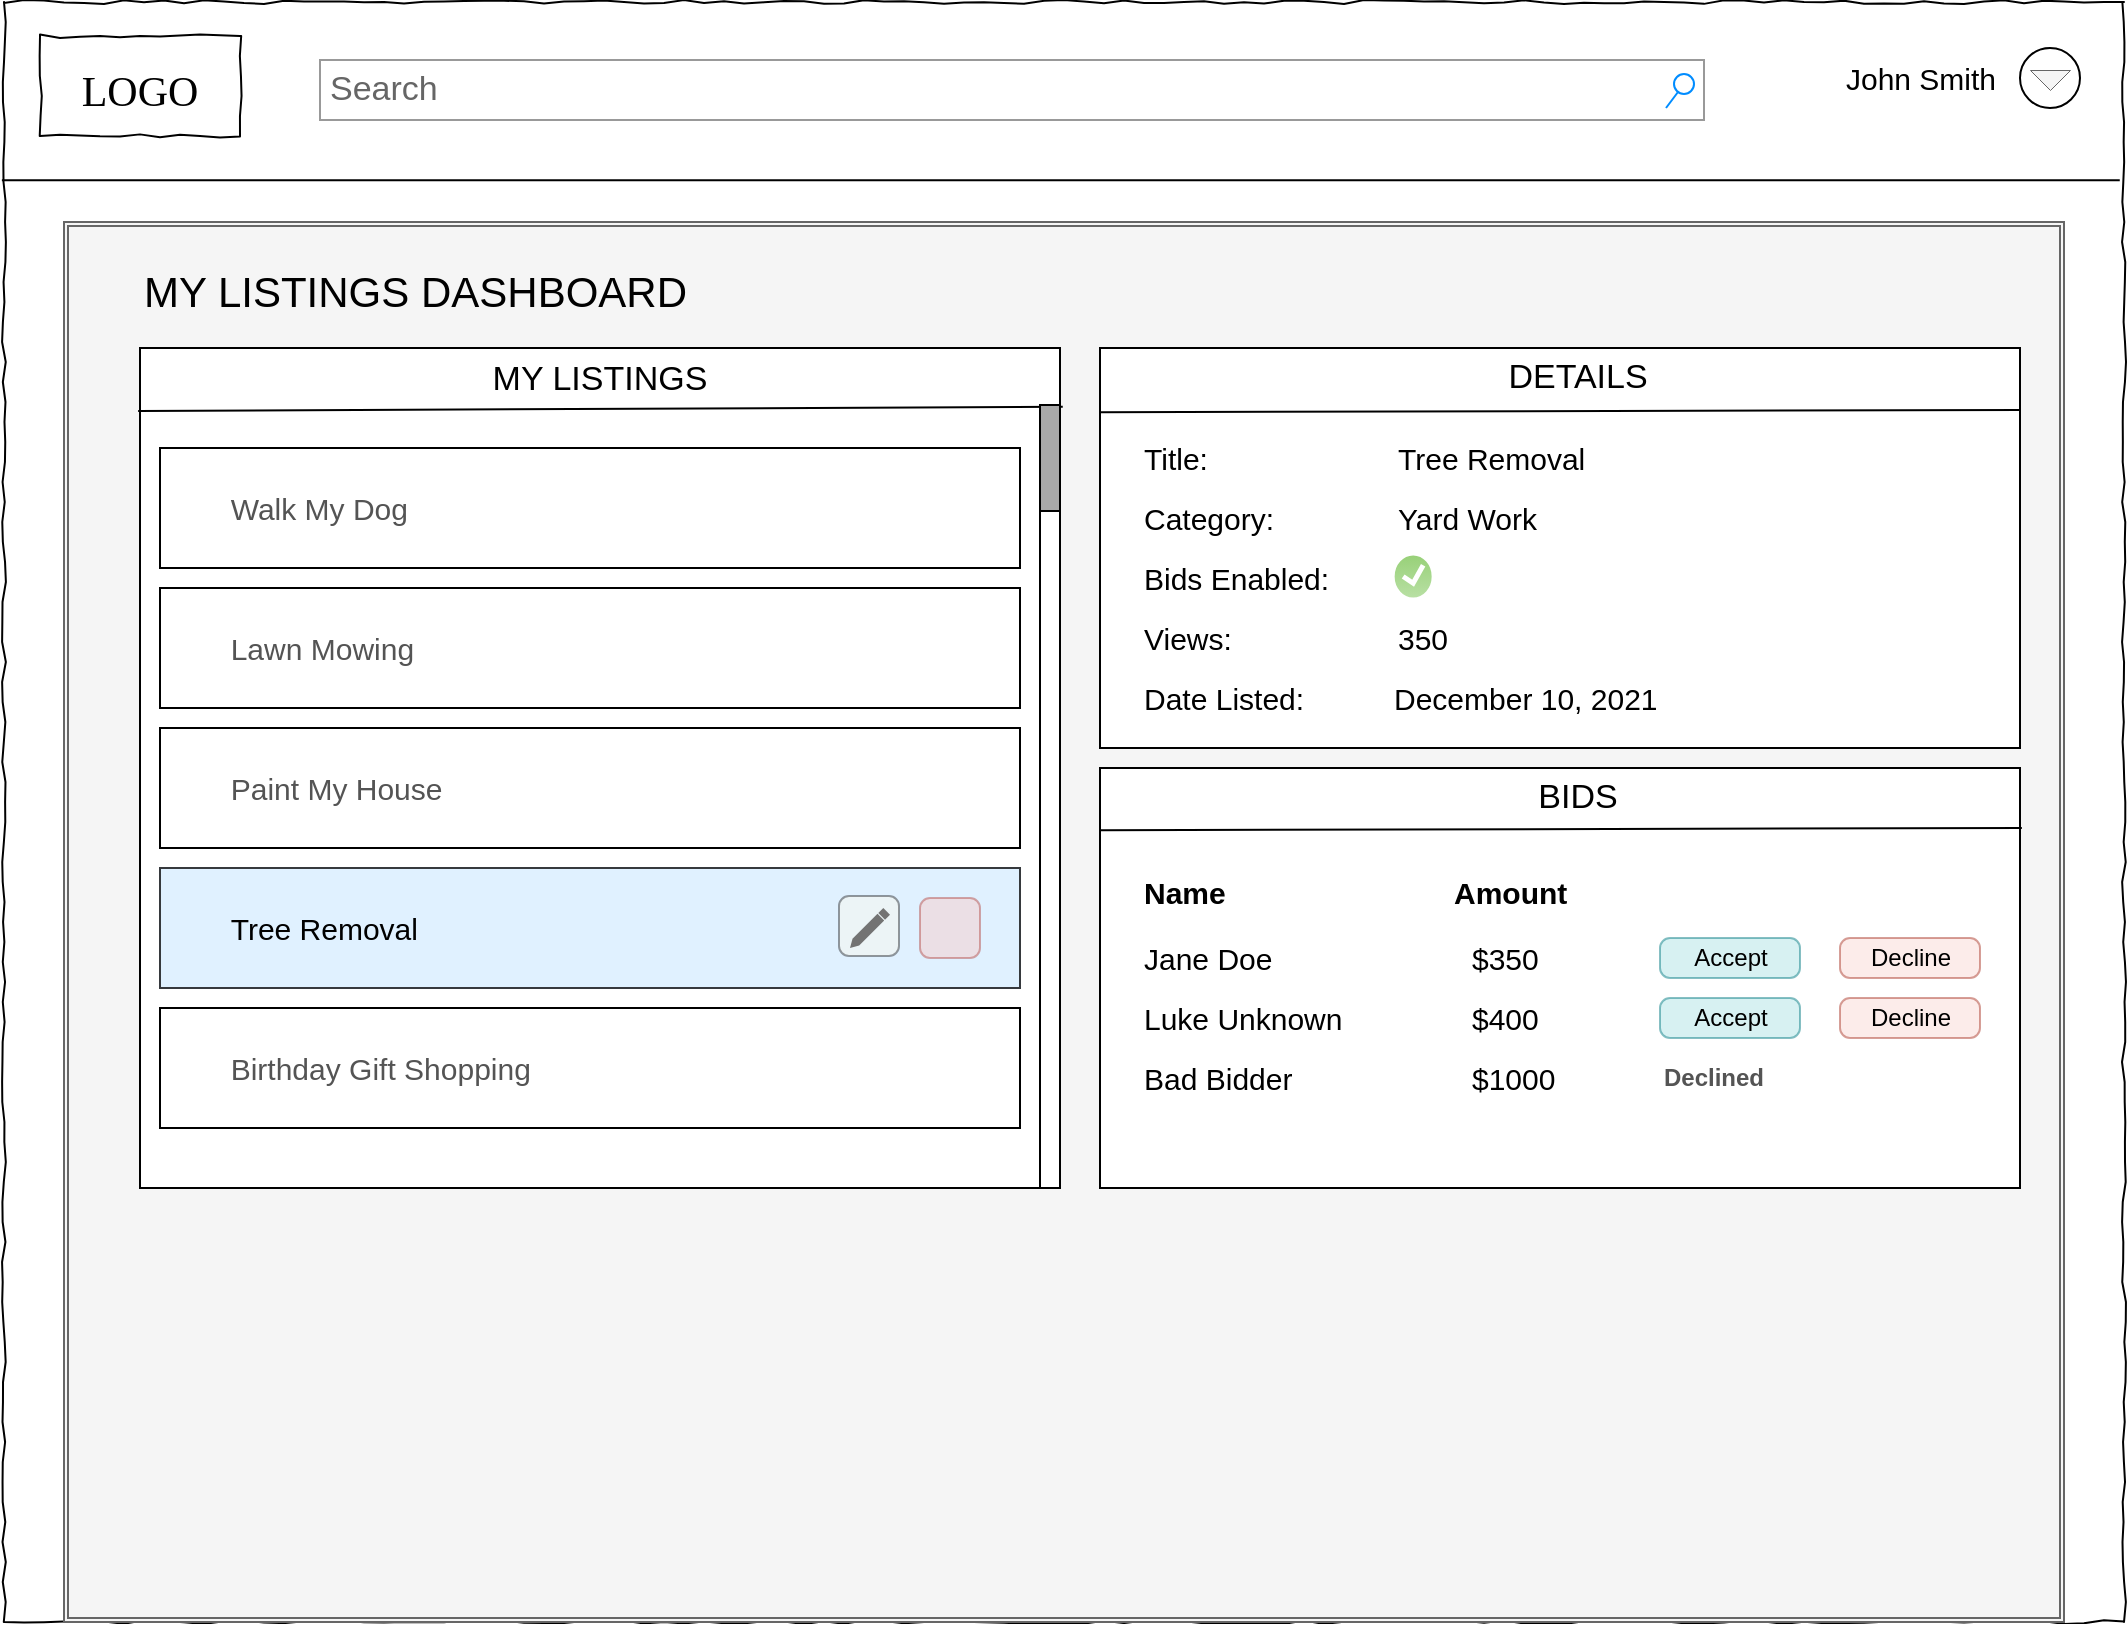 <mxfile version="16.4.7" type="google"><diagram name="Page-1" id="03018318-947c-dd8e-b7a3-06fadd420f32"><mxGraphModel dx="830" dy="535" grid="1" gridSize="10" guides="1" tooltips="1" connect="1" arrows="1" fold="1" page="1" pageScale="1" pageWidth="1100" pageHeight="850" background="none" math="0" shadow="0"><root><mxCell id="0"/><mxCell id="1" parent="0"/><mxCell id="6yxzjtZSRhUoYnEGuESw-33" value="" style="whiteSpace=wrap;html=1;rounded=0;shadow=0;labelBackgroundColor=none;strokeColor=#000000;strokeWidth=1;fillColor=none;fontFamily=Verdana;fontSize=12;fontColor=#000000;align=center;comic=1;" parent="1" vertex="1"><mxGeometry x="22" y="17" width="1060" height="810" as="geometry"/></mxCell><mxCell id="677b7b8949515195-2" value="&lt;font style=&quot;font-size: 21px&quot;&gt;LOGO&lt;/font&gt;" style="whiteSpace=wrap;html=1;rounded=0;shadow=0;labelBackgroundColor=none;strokeWidth=1;fontFamily=Verdana;fontSize=28;align=center;comic=1;" parent="1" vertex="1"><mxGeometry x="40" y="34" width="100" height="50" as="geometry"/></mxCell><mxCell id="sVCiPUNQB4Ot60Vt3cN0-4" value="" style="shape=ext;double=1;rounded=0;whiteSpace=wrap;html=1;fontSize=17;strokeColor=#666666;fillColor=#f5f5f5;fontColor=#333333;" parent="1" vertex="1"><mxGeometry x="52" y="127" width="1000" height="700" as="geometry"/></mxCell><mxCell id="sVCiPUNQB4Ot60Vt3cN0-1" value="&lt;span style=&quot;font-weight: normal ; font-size: 15px&quot;&gt;&lt;font style=&quot;font-size: 15px&quot;&gt;John Smith&lt;/font&gt;&lt;/span&gt;" style="text;strokeColor=none;fillColor=none;html=1;fontSize=15;fontStyle=1;verticalAlign=middle;align=center;" parent="1" vertex="1"><mxGeometry x="930" y="35" width="100" height="40" as="geometry"/></mxCell><mxCell id="6yxzjtZSRhUoYnEGuESw-63" value="MY LISTINGS DASHBOARD" style="fillColor=none;strokeColor=none;align=left;fontSize=21;opacity=50;" parent="1" vertex="1"><mxGeometry x="90" y="140" width="420" height="40" as="geometry"/></mxCell><mxCell id="FtXnI2baIUiHF3GOPH4V-1" value="" style="ellipse;whiteSpace=wrap;html=1;aspect=fixed;" parent="1" vertex="1"><mxGeometry x="1030" y="40" width="30" height="30" as="geometry"/></mxCell><mxCell id="FtXnI2baIUiHF3GOPH4V-6" value="" style="triangle;whiteSpace=wrap;html=1;rotation=90;strokeWidth=0.5;fillColor=#f5f5f5;strokeColor=#666666;fontColor=#333333;" parent="1" vertex="1"><mxGeometry x="1040" y="46" width="10" height="20" as="geometry"/></mxCell><mxCell id="A-jV38dvTQ4OA2lhqN07-21" value="" style="rounded=0;whiteSpace=wrap;html=1;fontSize=17;" parent="1" vertex="1"><mxGeometry x="90" y="190" width="460" height="420" as="geometry"/></mxCell><mxCell id="A-jV38dvTQ4OA2lhqN07-10" value="MY LISTINGS" style="text;html=1;strokeColor=none;fillColor=none;align=center;verticalAlign=middle;whiteSpace=wrap;rounded=0;fontSize=17;fontFamily=Helvetica;" parent="1" vertex="1"><mxGeometry x="250" y="191" width="140" height="30" as="geometry"/></mxCell><mxCell id="A-jV38dvTQ4OA2lhqN07-9" value="" style="endArrow=none;html=1;rounded=0;entryX=-0.002;entryY=0.075;entryDx=0;entryDy=0;exitX=1.003;exitY=0.07;exitDx=0;exitDy=0;entryPerimeter=0;exitPerimeter=0;" parent="1" source="A-jV38dvTQ4OA2lhqN07-21" target="A-jV38dvTQ4OA2lhqN07-21" edge="1"><mxGeometry width="50" height="50" relative="1" as="geometry"><mxPoint x="545.78" y="223.16" as="sourcePoint"/><mxPoint x="94.98" y="224.2" as="targetPoint"/></mxGeometry></mxCell><mxCell id="A-jV38dvTQ4OA2lhqN07-22" value="" style="rounded=0;whiteSpace=wrap;html=1;fontSize=17;" parent="1" vertex="1"><mxGeometry x="570" y="190" width="460" height="200" as="geometry"/></mxCell><mxCell id="A-jV38dvTQ4OA2lhqN07-19" value="DETAILS" style="text;html=1;strokeColor=none;fillColor=none;align=center;verticalAlign=middle;whiteSpace=wrap;rounded=0;fontSize=17;" parent="1" vertex="1"><mxGeometry x="739.08" y="190" width="140" height="30" as="geometry"/></mxCell><mxCell id="A-jV38dvTQ4OA2lhqN07-18" value="" style="endArrow=none;html=1;rounded=0;entryX=0;entryY=0.191;entryDx=0;entryDy=0;exitX=1.002;exitY=0.186;exitDx=0;exitDy=0;entryPerimeter=0;exitPerimeter=0;" parent="1" edge="1"><mxGeometry width="50" height="50" relative="1" as="geometry"><mxPoint x="1030.46" y="221.0" as="sourcePoint"/><mxPoint x="569.54" y="222.1" as="targetPoint"/></mxGeometry></mxCell><mxCell id="A-jV38dvTQ4OA2lhqN07-24" value="Title:" style="text;html=1;strokeColor=none;fillColor=none;align=left;verticalAlign=middle;whiteSpace=wrap;rounded=0;fontSize=15;" parent="1" vertex="1"><mxGeometry x="590" y="230" width="110" height="30" as="geometry"/></mxCell><mxCell id="A-jV38dvTQ4OA2lhqN07-25" value="Tree Removal" style="text;html=1;strokeColor=none;fillColor=none;align=left;verticalAlign=middle;whiteSpace=wrap;rounded=0;fontSize=15;" parent="1" vertex="1"><mxGeometry x="716.58" y="230" width="110" height="30" as="geometry"/></mxCell><mxCell id="A-jV38dvTQ4OA2lhqN07-26" value="Date Listed:" style="text;html=1;strokeColor=none;fillColor=none;align=left;verticalAlign=middle;whiteSpace=wrap;rounded=0;fontSize=15;" parent="1" vertex="1"><mxGeometry x="590" y="350" width="100" height="30" as="geometry"/></mxCell><mxCell id="A-jV38dvTQ4OA2lhqN07-27" value="December 10, 2021" style="text;html=1;strokeColor=none;fillColor=none;align=left;verticalAlign=middle;whiteSpace=wrap;rounded=0;fontSize=15;" parent="1" vertex="1"><mxGeometry x="714.54" y="350" width="170.92" height="30" as="geometry"/></mxCell><mxCell id="A-jV38dvTQ4OA2lhqN07-29" value="" style="rounded=0;whiteSpace=wrap;html=1;fontSize=17;" parent="1" vertex="1"><mxGeometry x="570" y="400" width="460" height="210" as="geometry"/></mxCell><mxCell id="A-jV38dvTQ4OA2lhqN07-30" value="BIDS" style="text;html=1;strokeColor=none;fillColor=none;align=center;verticalAlign=middle;whiteSpace=wrap;rounded=0;fontSize=17;" parent="1" vertex="1"><mxGeometry x="739.08" y="400" width="140" height="30" as="geometry"/></mxCell><mxCell id="A-jV38dvTQ4OA2lhqN07-31" value="" style="endArrow=none;html=1;rounded=0;entryX=0;entryY=0.191;entryDx=0;entryDy=0;exitX=1.002;exitY=0.186;exitDx=0;exitDy=0;entryPerimeter=0;exitPerimeter=0;" parent="1" edge="1"><mxGeometry width="50" height="50" relative="1" as="geometry"><mxPoint x="1030.92" y="430.0" as="sourcePoint"/><mxPoint x="570.0" y="431.1" as="targetPoint"/></mxGeometry></mxCell><mxCell id="A-jV38dvTQ4OA2lhqN07-32" value="Jane Doe" style="text;html=1;strokeColor=none;fillColor=none;align=left;verticalAlign=middle;whiteSpace=wrap;rounded=0;fontSize=15;" parent="1" vertex="1"><mxGeometry x="590" y="480" width="110" height="30" as="geometry"/></mxCell><mxCell id="A-jV38dvTQ4OA2lhqN07-33" value="$350" style="text;html=1;strokeColor=none;fillColor=none;align=left;verticalAlign=middle;whiteSpace=wrap;rounded=0;fontSize=15;" parent="1" vertex="1"><mxGeometry x="754.08" y="480" width="50" height="30" as="geometry"/></mxCell><mxCell id="A-jV38dvTQ4OA2lhqN07-34" value="Luke Unknown" style="text;html=1;strokeColor=none;fillColor=none;align=left;verticalAlign=middle;whiteSpace=wrap;rounded=0;fontSize=15;" parent="1" vertex="1"><mxGeometry x="590" y="510" width="180" height="30" as="geometry"/></mxCell><mxCell id="A-jV38dvTQ4OA2lhqN07-36" value="$400" style="text;html=1;strokeColor=none;fillColor=none;align=left;verticalAlign=middle;whiteSpace=wrap;rounded=0;fontSize=15;" parent="1" vertex="1"><mxGeometry x="754.08" y="510" width="50" height="30" as="geometry"/></mxCell><mxCell id="A-jV38dvTQ4OA2lhqN07-37" value="Name" style="text;html=1;strokeColor=none;fillColor=none;align=left;verticalAlign=middle;whiteSpace=wrap;rounded=0;fontSize=15;fontStyle=1" parent="1" vertex="1"><mxGeometry x="590" y="447" width="110" height="30" as="geometry"/></mxCell><mxCell id="A-jV38dvTQ4OA2lhqN07-38" value="Amount" style="text;html=1;strokeColor=none;fillColor=none;align=left;verticalAlign=middle;whiteSpace=wrap;rounded=0;fontSize=15;fontStyle=1" parent="1" vertex="1"><mxGeometry x="745" y="447" width="110" height="30" as="geometry"/></mxCell><mxCell id="6yxzjtZSRhUoYnEGuESw-60" value="Accept" style="html=1;shadow=0;dashed=0;shape=mxgraph.bootstrap.rrect;rSize=5;fillColor=#b0e3e6;strokeColor=#0e8088;align=center;fontSize=12;opacity=50;labelBackgroundColor=none;" parent="1" vertex="1"><mxGeometry width="70" height="20" relative="1" as="geometry"><mxPoint x="850" y="485" as="offset"/></mxGeometry></mxCell><mxCell id="A-jV38dvTQ4OA2lhqN07-39" value="Decline" style="html=1;shadow=0;dashed=0;shape=mxgraph.bootstrap.rrect;rSize=5;fillColor=#fad9d5;strokeColor=#ae4132;align=center;fontSize=12;opacity=50;labelBackgroundColor=none;" parent="1" vertex="1"><mxGeometry x="940" y="485" width="70" height="20" as="geometry"/></mxCell><mxCell id="A-jV38dvTQ4OA2lhqN07-40" value="Accept" style="html=1;shadow=0;dashed=0;shape=mxgraph.bootstrap.rrect;rSize=5;fillColor=#b0e3e6;strokeColor=#0e8088;align=center;fontSize=12;opacity=50;labelBackgroundColor=none;" parent="1" vertex="1"><mxGeometry x="850" y="515" width="70" height="20" as="geometry"/></mxCell><mxCell id="A-jV38dvTQ4OA2lhqN07-41" value="Decline" style="html=1;shadow=0;dashed=0;shape=mxgraph.bootstrap.rrect;rSize=5;fillColor=#fad9d5;strokeColor=#ae4132;align=center;fontSize=12;opacity=50;labelBackgroundColor=none;" parent="1" vertex="1"><mxGeometry x="940" y="515" width="70" height="20" as="geometry"/></mxCell><mxCell id="A-jV38dvTQ4OA2lhqN07-42" value="Bad Bidder" style="text;html=1;strokeColor=none;fillColor=none;align=left;verticalAlign=middle;whiteSpace=wrap;rounded=0;fontSize=15;" parent="1" vertex="1"><mxGeometry x="590" y="540" width="180" height="30" as="geometry"/></mxCell><mxCell id="A-jV38dvTQ4OA2lhqN07-43" value="$1000" style="text;html=1;strokeColor=none;fillColor=none;align=left;verticalAlign=middle;whiteSpace=wrap;rounded=0;fontSize=15;" parent="1" vertex="1"><mxGeometry x="754.08" y="540" width="50" height="30" as="geometry"/></mxCell><mxCell id="A-jV38dvTQ4OA2lhqN07-44" value="Declined" style="text;html=1;strokeColor=none;fillColor=none;align=left;verticalAlign=middle;whiteSpace=wrap;rounded=0;fontSize=12;fontStyle=1;fontColor=#545454;" parent="1" vertex="1"><mxGeometry x="850" y="540" width="160" height="30" as="geometry"/></mxCell><mxCell id="A-jV38dvTQ4OA2lhqN07-45" value="&lt;font style=&quot;font-size: 15px;&quot;&gt;&lt;span style=&quot;white-space: pre; font-size: 15px;&quot;&gt;&#9;&lt;/span&gt;Walk My Dog&lt;/font&gt;" style="rounded=0;whiteSpace=wrap;html=1;fontSize=15;fontColor=#545454;align=left;" parent="1" vertex="1"><mxGeometry x="100" y="240" width="430" height="60" as="geometry"/></mxCell><mxCell id="A-jV38dvTQ4OA2lhqN07-47" value="&lt;font style=&quot;font-size: 15px;&quot;&gt;&lt;span style=&quot;white-space: pre; font-size: 15px;&quot;&gt;&#9;Lawn Mowing&lt;/span&gt;&lt;/font&gt;" style="rounded=0;whiteSpace=wrap;html=1;fontSize=15;fontColor=#545454;align=left;" parent="1" vertex="1"><mxGeometry x="100" y="310" width="430" height="60" as="geometry"/></mxCell><mxCell id="A-jV38dvTQ4OA2lhqN07-49" value="&lt;font style=&quot;font-size: 15px;&quot;&gt;&lt;span style=&quot;white-space: pre; font-size: 15px;&quot;&gt;&#9;&lt;/span&gt;Paint My House&lt;/font&gt;" style="rounded=0;whiteSpace=wrap;html=1;fontSize=15;fontColor=#545454;align=left;" parent="1" vertex="1"><mxGeometry x="100" y="380" width="430" height="60" as="geometry"/></mxCell><mxCell id="A-jV38dvTQ4OA2lhqN07-51" value="&lt;font style=&quot;font-size: 15px;&quot;&gt;&lt;span style=&quot;white-space: pre; font-size: 15px;&quot;&gt;&#9;Tree Removal&lt;/span&gt;&lt;/font&gt;" style="rounded=0;whiteSpace=wrap;html=1;fontSize=15;align=left;fillColor=#E0F1FF;strokeColor=#36393d;" parent="1" vertex="1"><mxGeometry x="100" y="450" width="430" height="60" as="geometry"/></mxCell><mxCell id="A-jV38dvTQ4OA2lhqN07-52" value="" style="html=1;shadow=0;dashed=0;shape=mxgraph.bootstrap.rrect;rSize=5;fillColor=#f9f7ed;strokeColor=#36393d;align=center;fontSize=14;opacity=50;labelBackgroundColor=none;" parent="1" vertex="1"><mxGeometry x="439.5" y="464" width="30" height="30" as="geometry"/></mxCell><mxCell id="A-jV38dvTQ4OA2lhqN07-53" value="&lt;font style=&quot;font-size: 15px;&quot;&gt;&lt;span style=&quot;white-space: pre; font-size: 15px;&quot;&gt;&#9;Birthday Gift Shopping&lt;/span&gt;&lt;/font&gt;" style="rounded=0;whiteSpace=wrap;html=1;fontSize=15;fontColor=#545454;align=left;" parent="1" vertex="1"><mxGeometry x="100" y="520" width="430" height="60" as="geometry"/></mxCell><mxCell id="eLJx-AZPFeK3q7H_AmVE-1" value="" style="html=1;shadow=0;dashed=0;shape=mxgraph.bootstrap.rrect;rSize=5;fillColor=#f8cecc;strokeColor=#b85450;align=center;fontSize=14;opacity=50;labelBackgroundColor=none;" parent="1" vertex="1"><mxGeometry x="480" y="465" width="30" height="30" as="geometry"/></mxCell><mxCell id="eLJx-AZPFeK3q7H_AmVE-2" value="" style="shape=image;html=1;verticalAlign=top;verticalLabelPosition=bottom;labelBackgroundColor=#ffffff;imageAspect=0;aspect=fixed;image=https://cdn4.iconfinder.com/data/icons/evil-icons-user-interface/64/basket-128.png;fontColor=#545454;" parent="1" vertex="1"><mxGeometry x="479.5" y="465" width="31" height="31" as="geometry"/></mxCell><mxCell id="eLJx-AZPFeK3q7H_AmVE-3" value="" style="dashed=0;aspect=fixed;verticalLabelPosition=bottom;verticalAlign=top;align=center;shape=mxgraph.gmdl.edit;strokeColor=none;fillColor=#737373;shadow=0;sketch=0;fontColor=#545454;" parent="1" vertex="1"><mxGeometry x="445" y="470" width="20" height="20" as="geometry"/></mxCell><mxCell id="eLJx-AZPFeK3q7H_AmVE-4" value="Views:" style="text;html=1;strokeColor=none;fillColor=none;align=left;verticalAlign=middle;whiteSpace=wrap;rounded=0;fontSize=15;" parent="1" vertex="1"><mxGeometry x="590" y="320" width="110" height="30" as="geometry"/></mxCell><mxCell id="eLJx-AZPFeK3q7H_AmVE-5" value="350" style="text;html=1;strokeColor=none;fillColor=none;align=left;verticalAlign=middle;whiteSpace=wrap;rounded=0;fontSize=15;" parent="1" vertex="1"><mxGeometry x="716.58" y="320" width="110" height="30" as="geometry"/></mxCell><mxCell id="eLJx-AZPFeK3q7H_AmVE-6" value="Category:" style="text;html=1;strokeColor=none;fillColor=none;align=left;verticalAlign=middle;whiteSpace=wrap;rounded=0;fontSize=15;" parent="1" vertex="1"><mxGeometry x="590" y="260" width="100" height="30" as="geometry"/></mxCell><mxCell id="eLJx-AZPFeK3q7H_AmVE-7" value="Yard Work" style="text;html=1;strokeColor=none;fillColor=none;align=left;verticalAlign=middle;whiteSpace=wrap;rounded=0;fontSize=15;" parent="1" vertex="1"><mxGeometry x="716.58" y="260" width="170.92" height="30" as="geometry"/></mxCell><mxCell id="PiBrRoE3qWfT15ZQZPlO-1" value="Bids Enabled:" style="text;html=1;strokeColor=none;fillColor=none;align=left;verticalAlign=middle;whiteSpace=wrap;rounded=0;fontSize=15;" parent="1" vertex="1"><mxGeometry x="590" y="290" width="100" height="30" as="geometry"/></mxCell><mxCell id="p1Ci_TZYul80E7G6fBi2-1" value="" style="verticalLabelPosition=bottom;verticalAlign=top;html=1;shadow=0;dashed=0;strokeWidth=1;shape=mxgraph.ios.iCheckIcon;fillColor=#97D077;fillColor2=#B9E0A5;strokeColor=#ffffff;sketch=0;gradientColor=#ffffff;" parent="1" vertex="1"><mxGeometry x="716.58" y="293" width="20" height="22.5" as="geometry"/></mxCell><mxCell id="ZfLbK8l8a18M6NXl6J2W-1" value="Search" style="strokeWidth=1;shadow=0;dashed=0;align=center;html=1;shape=mxgraph.mockup.forms.searchBox;strokeColor=#999999;mainText=;strokeColor2=#008cff;fontColor=#666666;fontSize=17;align=left;spacingLeft=3;" parent="1" vertex="1"><mxGeometry x="180" y="46" width="692" height="30" as="geometry"/></mxCell><mxCell id="ZfLbK8l8a18M6NXl6J2W-2" value="" style="endArrow=none;html=1;rounded=0;fontSize=16;exitX=-0.001;exitY=0.11;exitDx=0;exitDy=0;exitPerimeter=0;entryX=0.998;entryY=0.11;entryDx=0;entryDy=0;entryPerimeter=0;" parent="1" edge="1"><mxGeometry width="50" height="50" relative="1" as="geometry"><mxPoint x="20.94" y="106.1" as="sourcePoint"/><mxPoint x="1079.88" y="106.1" as="targetPoint"/></mxGeometry></mxCell><mxCell id="wP5mPhFf-5xxBGf7Hpjs-1" value="" style="rounded=0;whiteSpace=wrap;html=1;" parent="1" vertex="1"><mxGeometry x="540" y="219" width="10" height="391" as="geometry"/></mxCell><mxCell id="wP5mPhFf-5xxBGf7Hpjs-2" value="" style="rounded=0;whiteSpace=wrap;html=1;fillColor=#A8A8A8;" parent="1" vertex="1"><mxGeometry x="540" y="218.5" width="10" height="53" as="geometry"/></mxCell></root></mxGraphModel></diagram></mxfile>